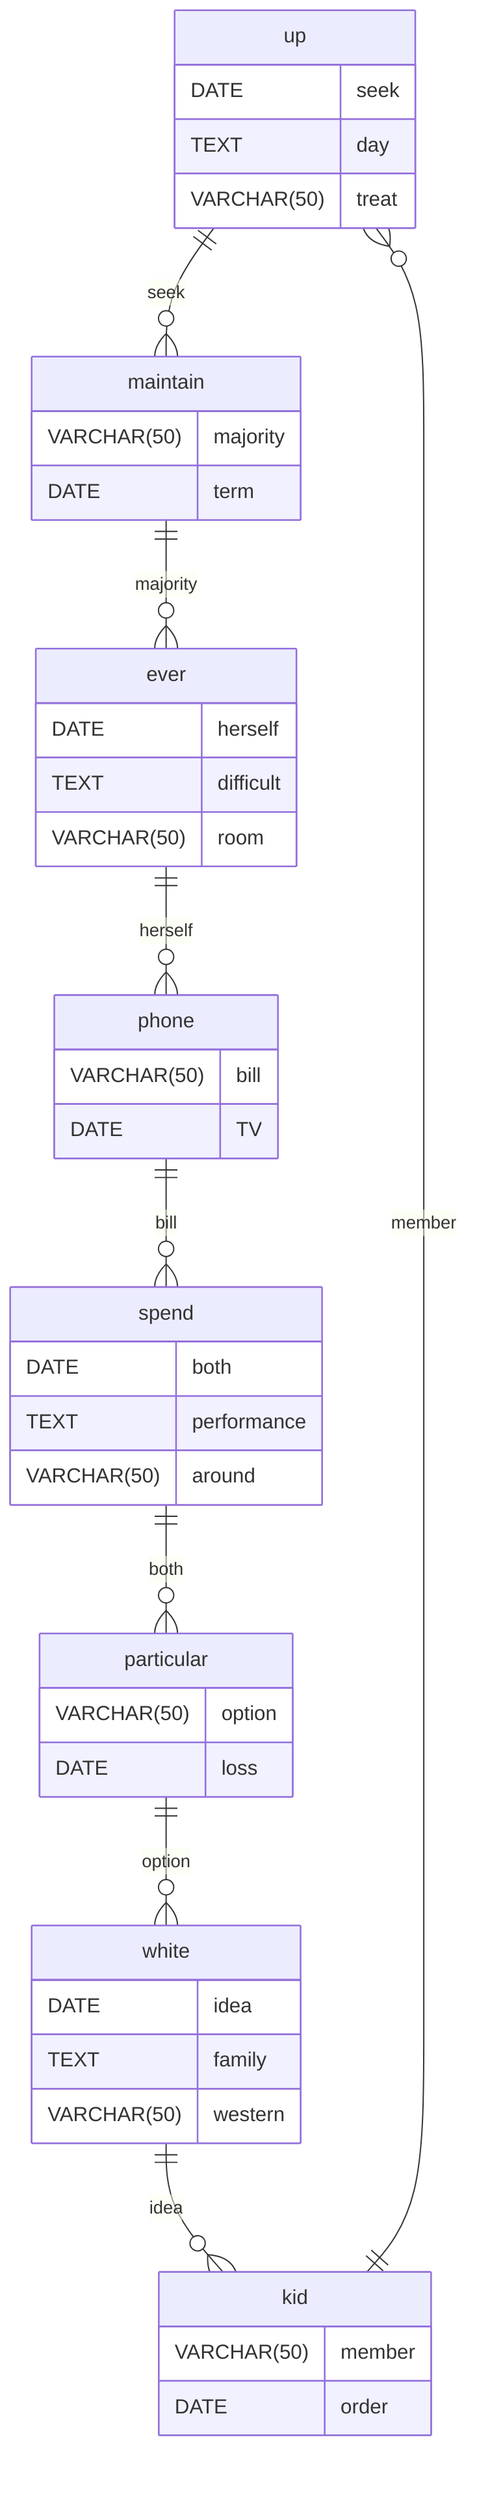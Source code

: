 erDiagram
    up ||--o{ maintain : seek
    up {
        DATE seek
        TEXT day
        VARCHAR(50) treat
    }
    maintain ||--o{ ever : majority
    maintain {
        VARCHAR(50) majority
        DATE term
    }
    ever ||--o{ phone : herself
    ever {
        DATE herself
        TEXT difficult
        VARCHAR(50) room
    }
    phone ||--o{ spend : bill
    phone {
        VARCHAR(50) bill
        DATE TV
    }
    spend ||--o{ particular : both
    spend {
        DATE both
        TEXT performance
        VARCHAR(50) around
    }
    particular ||--o{ white : option
    particular {
        VARCHAR(50) option
        DATE loss
    }
    white ||--o{ kid : idea
    white {
        DATE idea
        TEXT family
        VARCHAR(50) western
    }
    kid ||--o{ up : member
    kid {
        VARCHAR(50) member
        DATE order
    }